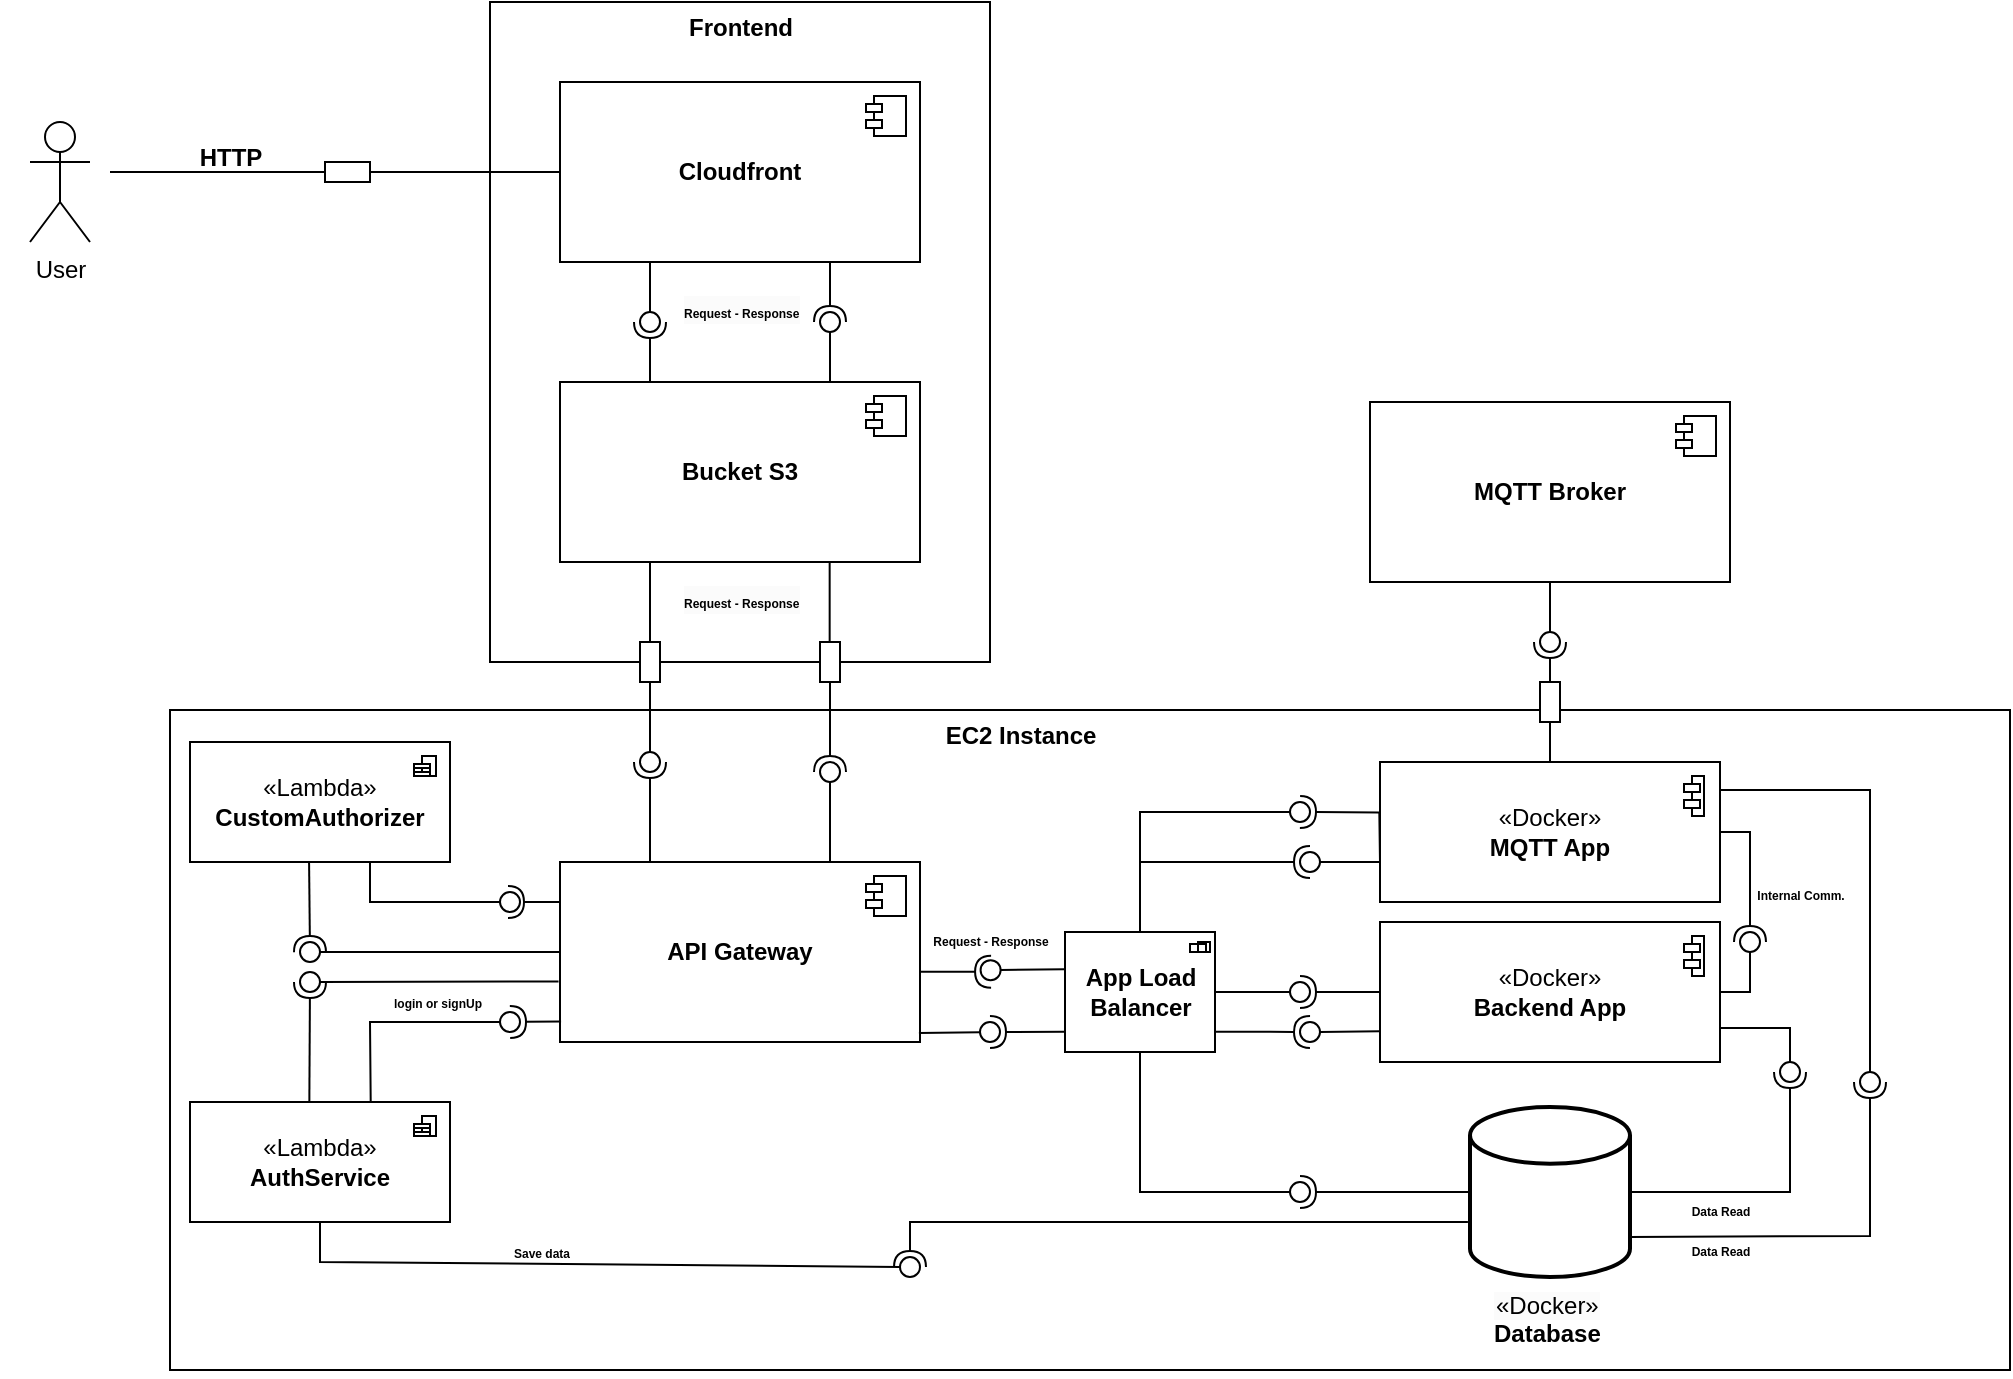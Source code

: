 <mxfile version="24.7.17">
  <diagram name="Página-1" id="o5d4DbVt-xcLEBsC3OUb">
    <mxGraphModel dx="625" dy="324" grid="1" gridSize="10" guides="1" tooltips="1" connect="1" arrows="1" fold="1" page="1" pageScale="1" pageWidth="1200" pageHeight="1920" math="0" shadow="0">
      <root>
        <mxCell id="0" />
        <mxCell id="1" parent="0" />
        <mxCell id="2eBFDwB-1l00EKEGbf3b-149" value="" style="rounded=0;whiteSpace=wrap;html=1;" vertex="1" parent="1">
          <mxGeometry x="300" y="220" width="250" height="330" as="geometry" />
        </mxCell>
        <mxCell id="2eBFDwB-1l00EKEGbf3b-25" value="Frontend" style="text;align=center;fontStyle=1;verticalAlign=middle;spacingLeft=3;spacingRight=3;strokeColor=none;rotatable=0;points=[[0,0.5],[1,0.5]];portConstraint=eastwest;html=1;" vertex="1" parent="1">
          <mxGeometry x="385" y="220" width="80" height="26" as="geometry" />
        </mxCell>
        <mxCell id="2eBFDwB-1l00EKEGbf3b-38" value="" style="ellipse;whiteSpace=wrap;html=1;align=center;aspect=fixed;fillColor=none;strokeColor=none;resizable=0;perimeter=centerPerimeter;rotatable=0;allowArrows=0;points=[];outlineConnect=1;" vertex="1" parent="1">
          <mxGeometry x="560" y="670" width="10" height="10" as="geometry" />
        </mxCell>
        <mxCell id="2eBFDwB-1l00EKEGbf3b-51" value="" style="ellipse;whiteSpace=wrap;html=1;align=center;aspect=fixed;fillColor=none;strokeColor=none;resizable=0;perimeter=centerPerimeter;rotatable=0;allowArrows=0;points=[];outlineConnect=1;" vertex="1" parent="1">
          <mxGeometry x="55" y="665" width="10" height="10" as="geometry" />
        </mxCell>
        <mxCell id="2eBFDwB-1l00EKEGbf3b-54" value="" style="endArrow=none;html=1;rounded=0;exitX=0.5;exitY=0;exitDx=0;exitDy=0;entryX=0.25;entryY=1;entryDx=0;entryDy=0;" edge="1" parent="1" source="2eBFDwB-1l00EKEGbf3b-57" target="2eBFDwB-1l00EKEGbf3b-33">
          <mxGeometry width="50" height="50" relative="1" as="geometry">
            <mxPoint x="400" y="550" as="sourcePoint" />
            <mxPoint x="450" y="500" as="targetPoint" />
          </mxGeometry>
        </mxCell>
        <mxCell id="2eBFDwB-1l00EKEGbf3b-55" value="" style="rounded=0;orthogonalLoop=1;jettySize=auto;html=1;endArrow=oval;endFill=0;sketch=0;sourcePerimeterSpacing=0;targetPerimeterSpacing=0;endSize=10;exitX=0.25;exitY=1;exitDx=0;exitDy=0;" edge="1" parent="1" source="2eBFDwB-1l00EKEGbf3b-31">
          <mxGeometry relative="1" as="geometry">
            <mxPoint x="424.7" y="350" as="sourcePoint" />
            <mxPoint x="380" y="380" as="targetPoint" />
          </mxGeometry>
        </mxCell>
        <mxCell id="2eBFDwB-1l00EKEGbf3b-56" value="" style="rounded=0;orthogonalLoop=1;jettySize=auto;html=1;endArrow=halfCircle;endFill=0;endSize=6;strokeWidth=1;sketch=0;exitX=0.25;exitY=0;exitDx=0;exitDy=0;" edge="1" parent="1" source="2eBFDwB-1l00EKEGbf3b-33">
          <mxGeometry relative="1" as="geometry">
            <mxPoint x="424.7" y="450" as="sourcePoint" />
            <mxPoint x="380" y="380" as="targetPoint" />
          </mxGeometry>
        </mxCell>
        <mxCell id="2eBFDwB-1l00EKEGbf3b-57" value="" style="html=1;whiteSpace=wrap;" vertex="1" parent="1">
          <mxGeometry x="375" y="540" width="10" height="20" as="geometry" />
        </mxCell>
        <mxCell id="2eBFDwB-1l00EKEGbf3b-60" value="User" style="shape=umlActor;verticalLabelPosition=bottom;verticalAlign=top;html=1;" vertex="1" parent="1">
          <mxGeometry x="70" y="280" width="30" height="60" as="geometry" />
        </mxCell>
        <mxCell id="2eBFDwB-1l00EKEGbf3b-63" value="" style="html=1;whiteSpace=wrap;rotation=90;" vertex="1" parent="1">
          <mxGeometry x="223.75" y="293.75" width="10" height="22.5" as="geometry" />
        </mxCell>
        <mxCell id="2eBFDwB-1l00EKEGbf3b-64" value="" style="endArrow=none;html=1;rounded=0;exitX=0.5;exitY=0;exitDx=0;exitDy=0;entryX=0;entryY=0.5;entryDx=0;entryDy=0;" edge="1" parent="1" source="2eBFDwB-1l00EKEGbf3b-63" target="2eBFDwB-1l00EKEGbf3b-31">
          <mxGeometry width="50" height="50" relative="1" as="geometry">
            <mxPoint x="300" y="311.94" as="sourcePoint" />
            <mxPoint x="250" y="308.061" as="targetPoint" />
          </mxGeometry>
        </mxCell>
        <mxCell id="2eBFDwB-1l00EKEGbf3b-68" value="" style="endArrow=none;html=1;rounded=0;entryX=0.5;entryY=1;entryDx=0;entryDy=0;" edge="1" parent="1" target="2eBFDwB-1l00EKEGbf3b-63">
          <mxGeometry width="50" height="50" relative="1" as="geometry">
            <mxPoint x="110" y="305" as="sourcePoint" />
            <mxPoint x="110" y="285" as="targetPoint" />
          </mxGeometry>
        </mxCell>
        <mxCell id="2eBFDwB-1l00EKEGbf3b-70" value="" style="html=1;whiteSpace=wrap;" vertex="1" parent="1">
          <mxGeometry x="140" y="574" width="920" height="330" as="geometry" />
        </mxCell>
        <mxCell id="2eBFDwB-1l00EKEGbf3b-71" value="EC2 Instance" style="text;align=center;fontStyle=1;verticalAlign=middle;spacingLeft=3;spacingRight=3;strokeColor=none;rotatable=0;points=[[0,0.5],[1,0.5]];portConstraint=eastwest;html=1;" vertex="1" parent="1">
          <mxGeometry x="525" y="574" width="80" height="26" as="geometry" />
        </mxCell>
        <mxCell id="2eBFDwB-1l00EKEGbf3b-72" value="&lt;div&gt;«Docker»&lt;br&gt;&lt;/div&gt;&lt;b&gt;MQTT App&lt;/b&gt;" style="html=1;dropTarget=0;whiteSpace=wrap;" vertex="1" parent="1">
          <mxGeometry x="745" y="600" width="170" height="70" as="geometry" />
        </mxCell>
        <mxCell id="2eBFDwB-1l00EKEGbf3b-73" value="" style="shape=module;jettyWidth=8;jettyHeight=4;" vertex="1" parent="2eBFDwB-1l00EKEGbf3b-72">
          <mxGeometry x="1" width="10" height="20" relative="1" as="geometry">
            <mxPoint x="-18" y="7" as="offset" />
          </mxGeometry>
        </mxCell>
        <mxCell id="2eBFDwB-1l00EKEGbf3b-74" value="&lt;div&gt;«Docker»&lt;b&gt;&lt;br&gt;&lt;/b&gt;&lt;/div&gt;&lt;b&gt;Backend App&lt;/b&gt;" style="html=1;dropTarget=0;whiteSpace=wrap;" vertex="1" parent="1">
          <mxGeometry x="745" y="680" width="170" height="70" as="geometry" />
        </mxCell>
        <mxCell id="2eBFDwB-1l00EKEGbf3b-75" value="" style="shape=module;jettyWidth=8;jettyHeight=4;" vertex="1" parent="2eBFDwB-1l00EKEGbf3b-74">
          <mxGeometry x="1" width="10" height="20" relative="1" as="geometry">
            <mxPoint x="-18" y="7" as="offset" />
          </mxGeometry>
        </mxCell>
        <mxCell id="2eBFDwB-1l00EKEGbf3b-92" value="" style="ellipse;whiteSpace=wrap;html=1;align=center;aspect=fixed;fillColor=none;strokeColor=none;resizable=0;perimeter=centerPerimeter;rotatable=0;allowArrows=0;points=[];outlineConnect=1;" vertex="1" parent="1">
          <mxGeometry x="775.51" y="545" width="10" height="10" as="geometry" />
        </mxCell>
        <mxCell id="2eBFDwB-1l00EKEGbf3b-101" value="" style="ellipse;whiteSpace=wrap;html=1;align=center;aspect=fixed;fillColor=none;strokeColor=none;resizable=0;perimeter=centerPerimeter;rotatable=0;allowArrows=0;points=[];outlineConnect=1;" vertex="1" parent="1">
          <mxGeometry x="855.51" y="535" width="10" height="10" as="geometry" />
        </mxCell>
        <mxCell id="2eBFDwB-1l00EKEGbf3b-103" value="&lt;b&gt;MQTT Broker&lt;/b&gt;" style="html=1;dropTarget=0;whiteSpace=wrap;" vertex="1" parent="1">
          <mxGeometry x="740" y="420" width="180" height="90" as="geometry" />
        </mxCell>
        <mxCell id="2eBFDwB-1l00EKEGbf3b-104" value="" style="shape=module;jettyWidth=8;jettyHeight=4;" vertex="1" parent="2eBFDwB-1l00EKEGbf3b-103">
          <mxGeometry x="1" width="20" height="20" relative="1" as="geometry">
            <mxPoint x="-27" y="7" as="offset" />
          </mxGeometry>
        </mxCell>
        <mxCell id="2eBFDwB-1l00EKEGbf3b-35" value="&lt;b&gt;API Gateway&lt;/b&gt;" style="html=1;dropTarget=0;whiteSpace=wrap;" vertex="1" parent="1">
          <mxGeometry x="335" y="650" width="180" height="90" as="geometry" />
        </mxCell>
        <mxCell id="2eBFDwB-1l00EKEGbf3b-36" value="" style="shape=module;jettyWidth=8;jettyHeight=4;" vertex="1" parent="2eBFDwB-1l00EKEGbf3b-35">
          <mxGeometry x="1" width="20" height="20" relative="1" as="geometry">
            <mxPoint x="-27" y="7" as="offset" />
          </mxGeometry>
        </mxCell>
        <mxCell id="2eBFDwB-1l00EKEGbf3b-40" value="" style="ellipse;whiteSpace=wrap;html=1;align=center;aspect=fixed;fillColor=none;strokeColor=none;resizable=0;perimeter=centerPerimeter;rotatable=0;allowArrows=0;points=[];outlineConnect=1;" vertex="1" parent="1">
          <mxGeometry x="480" y="660" width="10" height="10" as="geometry" />
        </mxCell>
        <mxCell id="2eBFDwB-1l00EKEGbf3b-41" value="" style="rounded=0;orthogonalLoop=1;jettySize=auto;html=1;endArrow=halfCircle;endFill=0;endSize=6;strokeWidth=1;sketch=0;exitX=0.25;exitY=0;exitDx=0;exitDy=0;" edge="1" parent="1" source="2eBFDwB-1l00EKEGbf3b-35">
          <mxGeometry relative="1" as="geometry">
            <mxPoint x="510" y="635" as="sourcePoint" />
            <mxPoint x="380" y="600" as="targetPoint" />
          </mxGeometry>
        </mxCell>
        <mxCell id="2eBFDwB-1l00EKEGbf3b-43" value="" style="ellipse;whiteSpace=wrap;html=1;align=center;aspect=fixed;fillColor=none;strokeColor=none;resizable=0;perimeter=centerPerimeter;rotatable=0;allowArrows=0;points=[];outlineConnect=1;" vertex="1" parent="1">
          <mxGeometry x="485" y="630" width="10" height="10" as="geometry" />
        </mxCell>
        <mxCell id="2eBFDwB-1l00EKEGbf3b-44" value="&lt;div&gt;«Lambda»&lt;br&gt;&lt;/div&gt;&lt;b&gt;CustomAuthorizer&lt;/b&gt;" style="html=1;dropTarget=0;whiteSpace=wrap;" vertex="1" parent="1">
          <mxGeometry x="150" y="590" width="130" height="60" as="geometry" />
        </mxCell>
        <mxCell id="2eBFDwB-1l00EKEGbf3b-45" value="" style="shape=module;jettyWidth=8;jettyHeight=4;" vertex="1" parent="2eBFDwB-1l00EKEGbf3b-44">
          <mxGeometry x="1" width="11" height="10" relative="1" as="geometry">
            <mxPoint x="-18" y="7" as="offset" />
          </mxGeometry>
        </mxCell>
        <mxCell id="2eBFDwB-1l00EKEGbf3b-46" value="&lt;div&gt;«Lambda»&lt;br&gt;&lt;/div&gt;&lt;b&gt;AuthService&lt;/b&gt;" style="html=1;dropTarget=0;whiteSpace=wrap;" vertex="1" parent="1">
          <mxGeometry x="150" y="770" width="130" height="60" as="geometry" />
        </mxCell>
        <mxCell id="2eBFDwB-1l00EKEGbf3b-47" value="" style="shape=module;jettyWidth=8;jettyHeight=4;" vertex="1" parent="2eBFDwB-1l00EKEGbf3b-46">
          <mxGeometry x="1" width="11" height="10" relative="1" as="geometry">
            <mxPoint x="-18" y="7" as="offset" />
          </mxGeometry>
        </mxCell>
        <mxCell id="2eBFDwB-1l00EKEGbf3b-52" value="" style="rounded=0;orthogonalLoop=1;jettySize=auto;html=1;endArrow=oval;endFill=0;sketch=0;sourcePerimeterSpacing=0;targetPerimeterSpacing=0;endSize=10;exitX=-0.004;exitY=0.664;exitDx=0;exitDy=0;exitPerimeter=0;" edge="1" parent="1" source="2eBFDwB-1l00EKEGbf3b-35">
          <mxGeometry relative="1" as="geometry">
            <mxPoint x="145.0" y="615" as="sourcePoint" />
            <mxPoint x="210" y="710" as="targetPoint" />
            <Array as="points">
              <mxPoint x="210" y="710" />
            </Array>
          </mxGeometry>
        </mxCell>
        <mxCell id="2eBFDwB-1l00EKEGbf3b-53" value="" style="rounded=0;orthogonalLoop=1;jettySize=auto;html=1;endArrow=halfCircle;endFill=0;endSize=6;strokeWidth=1;sketch=0;exitX=0.459;exitY=-0.006;exitDx=0;exitDy=0;exitPerimeter=0;" edge="1" parent="1" source="2eBFDwB-1l00EKEGbf3b-46">
          <mxGeometry relative="1" as="geometry">
            <mxPoint x="255" y="845" as="sourcePoint" />
            <mxPoint x="210" y="710" as="targetPoint" />
            <Array as="points" />
          </mxGeometry>
        </mxCell>
        <mxCell id="2eBFDwB-1l00EKEGbf3b-106" value="" style="rounded=0;orthogonalLoop=1;jettySize=auto;html=1;endArrow=halfCircle;endFill=0;endSize=6;strokeWidth=1;sketch=0;exitX=0.458;exitY=1.006;exitDx=0;exitDy=0;exitPerimeter=0;" edge="1" target="2eBFDwB-1l00EKEGbf3b-108" parent="1" source="2eBFDwB-1l00EKEGbf3b-44">
          <mxGeometry relative="1" as="geometry">
            <mxPoint x="230" y="675" as="sourcePoint" />
          </mxGeometry>
        </mxCell>
        <mxCell id="2eBFDwB-1l00EKEGbf3b-107" value="" style="rounded=0;orthogonalLoop=1;jettySize=auto;html=1;endArrow=oval;endFill=0;sketch=0;sourcePerimeterSpacing=0;targetPerimeterSpacing=0;endSize=10;exitX=0;exitY=0.5;exitDx=0;exitDy=0;entryX=0.706;entryY=1.254;entryDx=0;entryDy=0;entryPerimeter=0;" edge="1" target="2eBFDwB-1l00EKEGbf3b-108" parent="1" source="2eBFDwB-1l00EKEGbf3b-35">
          <mxGeometry relative="1" as="geometry">
            <mxPoint x="190" y="675" as="sourcePoint" />
          </mxGeometry>
        </mxCell>
        <mxCell id="2eBFDwB-1l00EKEGbf3b-108" value="" style="ellipse;whiteSpace=wrap;html=1;align=center;aspect=fixed;fillColor=none;strokeColor=none;resizable=0;perimeter=centerPerimeter;rotatable=0;allowArrows=0;points=[];outlineConnect=1;" vertex="1" parent="1">
          <mxGeometry x="205" y="690" width="10" height="10" as="geometry" />
        </mxCell>
        <mxCell id="2eBFDwB-1l00EKEGbf3b-33" value="&lt;b&gt;Bucket S3&lt;/b&gt;" style="html=1;dropTarget=0;whiteSpace=wrap;" vertex="1" parent="1">
          <mxGeometry x="335" y="410" width="180" height="90" as="geometry" />
        </mxCell>
        <mxCell id="2eBFDwB-1l00EKEGbf3b-34" value="" style="shape=module;jettyWidth=8;jettyHeight=4;" vertex="1" parent="2eBFDwB-1l00EKEGbf3b-33">
          <mxGeometry x="1" width="20" height="20" relative="1" as="geometry">
            <mxPoint x="-27" y="7" as="offset" />
          </mxGeometry>
        </mxCell>
        <mxCell id="2eBFDwB-1l00EKEGbf3b-31" value="&lt;b&gt;Cloudfront&lt;/b&gt;" style="html=1;dropTarget=0;whiteSpace=wrap;" vertex="1" parent="1">
          <mxGeometry x="335" y="260" width="180" height="90" as="geometry" />
        </mxCell>
        <mxCell id="2eBFDwB-1l00EKEGbf3b-32" value="" style="shape=module;jettyWidth=8;jettyHeight=4;" vertex="1" parent="2eBFDwB-1l00EKEGbf3b-31">
          <mxGeometry x="1" width="20" height="20" relative="1" as="geometry">
            <mxPoint x="-27" y="7" as="offset" />
          </mxGeometry>
        </mxCell>
        <mxCell id="2eBFDwB-1l00EKEGbf3b-42" value="" style="rounded=0;orthogonalLoop=1;jettySize=auto;html=1;endArrow=oval;endFill=0;sketch=0;sourcePerimeterSpacing=0;targetPerimeterSpacing=0;endSize=10;" edge="1" parent="1">
          <mxGeometry relative="1" as="geometry">
            <mxPoint x="380" y="560" as="sourcePoint" />
            <mxPoint x="380" y="600" as="targetPoint" />
          </mxGeometry>
        </mxCell>
        <mxCell id="2eBFDwB-1l00EKEGbf3b-115" value="" style="rounded=0;orthogonalLoop=1;jettySize=auto;html=1;endArrow=halfCircle;endFill=0;endSize=6;strokeWidth=1;sketch=0;exitX=0;exitY=0.5;exitDx=0;exitDy=0;entryX=1.319;entryY=0.604;entryDx=0;entryDy=0;entryPerimeter=0;" edge="1" target="2eBFDwB-1l00EKEGbf3b-117" parent="1" source="2eBFDwB-1l00EKEGbf3b-74">
          <mxGeometry relative="1" as="geometry">
            <mxPoint x="650" y="715" as="sourcePoint" />
            <mxPoint x="700" y="715" as="targetPoint" />
          </mxGeometry>
        </mxCell>
        <mxCell id="2eBFDwB-1l00EKEGbf3b-116" value="" style="rounded=0;orthogonalLoop=1;jettySize=auto;html=1;endArrow=oval;endFill=0;sketch=0;sourcePerimeterSpacing=0;targetPerimeterSpacing=0;endSize=10;" edge="1" target="2eBFDwB-1l00EKEGbf3b-117" parent="1">
          <mxGeometry relative="1" as="geometry">
            <mxPoint x="610" y="715" as="sourcePoint" />
          </mxGeometry>
        </mxCell>
        <mxCell id="2eBFDwB-1l00EKEGbf3b-117" value="" style="ellipse;whiteSpace=wrap;html=1;align=center;aspect=fixed;fillColor=none;strokeColor=none;resizable=0;perimeter=centerPerimeter;rotatable=0;allowArrows=0;points=[];outlineConnect=1;" vertex="1" parent="1">
          <mxGeometry x="700" y="710" width="10" height="10" as="geometry" />
        </mxCell>
        <mxCell id="2eBFDwB-1l00EKEGbf3b-118" value="" style="rounded=0;orthogonalLoop=1;jettySize=auto;html=1;endArrow=halfCircle;endFill=0;endSize=6;strokeWidth=1;sketch=0;exitX=0.5;exitY=0;exitDx=0;exitDy=0;entryX=0.524;entryY=0.771;entryDx=0;entryDy=0;entryPerimeter=0;" edge="1" target="2eBFDwB-1l00EKEGbf3b-120" parent="1" source="2eBFDwB-1l00EKEGbf3b-206">
          <mxGeometry relative="1" as="geometry">
            <mxPoint x="760" y="534.27" as="sourcePoint" />
            <mxPoint x="830" y="550" as="targetPoint" />
          </mxGeometry>
        </mxCell>
        <mxCell id="2eBFDwB-1l00EKEGbf3b-119" value="" style="rounded=0;orthogonalLoop=1;jettySize=auto;html=1;endArrow=oval;endFill=0;sketch=0;sourcePerimeterSpacing=0;targetPerimeterSpacing=0;endSize=10;exitX=0.5;exitY=1;exitDx=0;exitDy=0;" edge="1" target="2eBFDwB-1l00EKEGbf3b-120" parent="1" source="2eBFDwB-1l00EKEGbf3b-103">
          <mxGeometry relative="1" as="geometry">
            <mxPoint x="875.51" y="595" as="sourcePoint" />
          </mxGeometry>
        </mxCell>
        <mxCell id="2eBFDwB-1l00EKEGbf3b-120" value="" style="ellipse;whiteSpace=wrap;html=1;align=center;aspect=fixed;fillColor=none;strokeColor=none;resizable=0;perimeter=centerPerimeter;rotatable=0;allowArrows=0;points=[];outlineConnect=1;" vertex="1" parent="1">
          <mxGeometry x="825" y="535" width="10" height="10" as="geometry" />
        </mxCell>
        <mxCell id="2eBFDwB-1l00EKEGbf3b-123" value="&lt;b&gt;App Load Balancer&lt;/b&gt;" style="html=1;dropTarget=0;whiteSpace=wrap;" vertex="1" parent="1">
          <mxGeometry x="587.5" y="685" width="75" height="60" as="geometry" />
        </mxCell>
        <mxCell id="2eBFDwB-1l00EKEGbf3b-127" value="" style="shape=module;jettyWidth=8;jettyHeight=4;" vertex="1" parent="1">
          <mxGeometry x="650" y="690" width="10" height="5" as="geometry" />
        </mxCell>
        <mxCell id="2eBFDwB-1l00EKEGbf3b-128" value="" style="rounded=0;orthogonalLoop=1;jettySize=auto;html=1;endArrow=halfCircle;endFill=0;endSize=6;strokeWidth=1;sketch=0;exitX=0;exitY=0.5;exitDx=0;exitDy=0;exitPerimeter=0;" edge="1" target="2eBFDwB-1l00EKEGbf3b-130" parent="1" source="2eBFDwB-1l00EKEGbf3b-153">
          <mxGeometry relative="1" as="geometry">
            <mxPoint x="745.0" y="814.88" as="sourcePoint" />
          </mxGeometry>
        </mxCell>
        <mxCell id="2eBFDwB-1l00EKEGbf3b-129" value="" style="rounded=0;orthogonalLoop=1;jettySize=auto;html=1;endArrow=oval;endFill=0;sketch=0;sourcePerimeterSpacing=0;targetPerimeterSpacing=0;endSize=10;exitX=0.5;exitY=1;exitDx=0;exitDy=0;" edge="1" target="2eBFDwB-1l00EKEGbf3b-130" parent="1" source="2eBFDwB-1l00EKEGbf3b-123">
          <mxGeometry relative="1" as="geometry">
            <mxPoint x="685" y="815" as="sourcePoint" />
            <Array as="points">
              <mxPoint x="625" y="815" />
            </Array>
          </mxGeometry>
        </mxCell>
        <mxCell id="2eBFDwB-1l00EKEGbf3b-130" value="" style="ellipse;whiteSpace=wrap;html=1;align=center;aspect=fixed;fillColor=none;strokeColor=none;resizable=0;perimeter=centerPerimeter;rotatable=0;allowArrows=0;points=[];outlineConnect=1;" vertex="1" parent="1">
          <mxGeometry x="700" y="810" width="10" height="10" as="geometry" />
        </mxCell>
        <mxCell id="2eBFDwB-1l00EKEGbf3b-131" value="" style="rounded=0;orthogonalLoop=1;jettySize=auto;html=1;endArrow=halfCircle;endFill=0;endSize=6;strokeWidth=1;sketch=0;exitX=-0.002;exitY=0.361;exitDx=0;exitDy=0;exitPerimeter=0;" edge="1" target="2eBFDwB-1l00EKEGbf3b-133" parent="1" source="2eBFDwB-1l00EKEGbf3b-72">
          <mxGeometry relative="1" as="geometry">
            <mxPoint x="725" y="625" as="sourcePoint" />
          </mxGeometry>
        </mxCell>
        <mxCell id="2eBFDwB-1l00EKEGbf3b-132" value="" style="rounded=0;orthogonalLoop=1;jettySize=auto;html=1;endArrow=oval;endFill=0;sketch=0;sourcePerimeterSpacing=0;targetPerimeterSpacing=0;endSize=10;exitX=0.5;exitY=0;exitDx=0;exitDy=0;" edge="1" target="2eBFDwB-1l00EKEGbf3b-133" parent="1" source="2eBFDwB-1l00EKEGbf3b-123">
          <mxGeometry relative="1" as="geometry">
            <mxPoint x="685" y="625" as="sourcePoint" />
            <Array as="points">
              <mxPoint x="625" y="625" />
            </Array>
          </mxGeometry>
        </mxCell>
        <mxCell id="2eBFDwB-1l00EKEGbf3b-133" value="" style="ellipse;whiteSpace=wrap;html=1;align=center;aspect=fixed;fillColor=none;strokeColor=none;resizable=0;perimeter=centerPerimeter;rotatable=0;allowArrows=0;points=[];outlineConnect=1;" vertex="1" parent="1">
          <mxGeometry x="700" y="620" width="10" height="10" as="geometry" />
        </mxCell>
        <mxCell id="2eBFDwB-1l00EKEGbf3b-134" value="" style="rounded=0;orthogonalLoop=1;jettySize=auto;html=1;endArrow=halfCircle;endFill=0;endSize=6;strokeWidth=1;sketch=0;exitX=0.003;exitY=0.832;exitDx=0;exitDy=0;exitPerimeter=0;" edge="1" target="2eBFDwB-1l00EKEGbf3b-136" parent="1" source="2eBFDwB-1l00EKEGbf3b-123">
          <mxGeometry relative="1" as="geometry">
            <mxPoint x="570" y="735" as="sourcePoint" />
          </mxGeometry>
        </mxCell>
        <mxCell id="2eBFDwB-1l00EKEGbf3b-135" value="" style="rounded=0;orthogonalLoop=1;jettySize=auto;html=1;endArrow=oval;endFill=0;sketch=0;sourcePerimeterSpacing=0;targetPerimeterSpacing=0;endSize=10;exitX=0.997;exitY=0.95;exitDx=0;exitDy=0;exitPerimeter=0;" edge="1" target="2eBFDwB-1l00EKEGbf3b-136" parent="1" source="2eBFDwB-1l00EKEGbf3b-35">
          <mxGeometry relative="1" as="geometry">
            <mxPoint x="530" y="735" as="sourcePoint" />
          </mxGeometry>
        </mxCell>
        <mxCell id="2eBFDwB-1l00EKEGbf3b-136" value="" style="ellipse;whiteSpace=wrap;html=1;align=center;aspect=fixed;fillColor=none;strokeColor=none;resizable=0;perimeter=centerPerimeter;rotatable=0;allowArrows=0;points=[];outlineConnect=1;" vertex="1" parent="1">
          <mxGeometry x="545" y="730" width="10" height="10" as="geometry" />
        </mxCell>
        <mxCell id="2eBFDwB-1l00EKEGbf3b-138" value="" style="rounded=0;orthogonalLoop=1;jettySize=auto;html=1;endArrow=halfCircle;endFill=0;endSize=6;strokeWidth=1;sketch=0;exitX=0.997;exitY=0.611;exitDx=0;exitDy=0;exitPerimeter=0;" edge="1" parent="1">
          <mxGeometry relative="1" as="geometry">
            <mxPoint x="515" y="704.86" as="sourcePoint" />
            <mxPoint x="550.54" y="704.87" as="targetPoint" />
          </mxGeometry>
        </mxCell>
        <mxCell id="2eBFDwB-1l00EKEGbf3b-139" value="" style="rounded=0;orthogonalLoop=1;jettySize=auto;html=1;endArrow=oval;endFill=0;sketch=0;sourcePerimeterSpacing=0;targetPerimeterSpacing=0;endSize=10;exitX=-0.004;exitY=0.311;exitDx=0;exitDy=0;exitPerimeter=0;" edge="1" parent="1" source="2eBFDwB-1l00EKEGbf3b-123">
          <mxGeometry relative="1" as="geometry">
            <mxPoint x="587.5" y="705.93" as="sourcePoint" />
            <mxPoint x="550.3" y="704.07" as="targetPoint" />
          </mxGeometry>
        </mxCell>
        <mxCell id="2eBFDwB-1l00EKEGbf3b-140" value="" style="ellipse;whiteSpace=wrap;html=1;align=center;aspect=fixed;fillColor=none;strokeColor=none;resizable=0;perimeter=centerPerimeter;rotatable=0;allowArrows=0;points=[];outlineConnect=1;" vertex="1" parent="1">
          <mxGeometry x="560" y="700" width="10" height="10" as="geometry" />
        </mxCell>
        <mxCell id="2eBFDwB-1l00EKEGbf3b-141" value="&lt;b&gt;&lt;span style=&quot;&quot;&gt;&lt;font style=&quot;font-size: 6px;&quot;&gt;Request -&amp;nbsp;&lt;/font&gt;&lt;/span&gt;&lt;span style=&quot;font-size: 6px; background-color: initial;&quot;&gt;Response&lt;/span&gt;&lt;/b&gt;" style="text;align=center;fontStyle=0;verticalAlign=middle;spacingLeft=3;spacingRight=3;strokeColor=none;rotatable=0;points=[[0,0.5],[1,0.5]];portConstraint=eastwest;html=1;" vertex="1" parent="1">
          <mxGeometry x="510" y="675" width="80" height="26" as="geometry" />
        </mxCell>
        <mxCell id="2eBFDwB-1l00EKEGbf3b-142" value="HTTP" style="text;align=center;fontStyle=1;verticalAlign=middle;spacingLeft=3;spacingRight=3;strokeColor=none;rotatable=0;points=[[0,0.5],[1,0.5]];portConstraint=eastwest;html=1;" vertex="1" parent="1">
          <mxGeometry x="140" y="290" width="60" height="16" as="geometry" />
        </mxCell>
        <mxCell id="2eBFDwB-1l00EKEGbf3b-144" value="" style="rounded=0;orthogonalLoop=1;jettySize=auto;html=1;endArrow=oval;endFill=0;sketch=0;sourcePerimeterSpacing=0;targetPerimeterSpacing=0;endSize=10;exitX=0.75;exitY=0;exitDx=0;exitDy=0;" edge="1" parent="1" source="2eBFDwB-1l00EKEGbf3b-33">
          <mxGeometry relative="1" as="geometry">
            <mxPoint x="465" y="350" as="sourcePoint" />
            <mxPoint x="470" y="380" as="targetPoint" />
          </mxGeometry>
        </mxCell>
        <mxCell id="2eBFDwB-1l00EKEGbf3b-145" value="" style="rounded=0;orthogonalLoop=1;jettySize=auto;html=1;endArrow=halfCircle;endFill=0;endSize=6;strokeWidth=1;sketch=0;exitX=0.75;exitY=1;exitDx=0;exitDy=0;" edge="1" parent="1" source="2eBFDwB-1l00EKEGbf3b-31">
          <mxGeometry relative="1" as="geometry">
            <mxPoint x="465" y="410" as="sourcePoint" />
            <mxPoint x="470" y="380" as="targetPoint" />
          </mxGeometry>
        </mxCell>
        <mxCell id="2eBFDwB-1l00EKEGbf3b-146" value="&lt;b style=&quot;forced-color-adjust: none; color: rgb(0, 0, 0); font-family: Helvetica; font-size: 12px; font-style: normal; font-variant-ligatures: normal; font-variant-caps: normal; letter-spacing: normal; orphans: 2; text-align: center; text-indent: 0px; text-transform: none; widows: 2; word-spacing: 0px; -webkit-text-stroke-width: 0px; white-space: nowrap; background-color: rgb(251, 251, 251); text-decoration-thickness: initial; text-decoration-style: initial; text-decoration-color: initial;&quot;&gt;&lt;span style=&quot;forced-color-adjust: none;&quot;&gt;&lt;font style=&quot;forced-color-adjust: none; font-size: 6px;&quot;&gt;Request -&amp;nbsp;&lt;/font&gt;&lt;/span&gt;&lt;span style=&quot;forced-color-adjust: none; font-size: 6px; background-color: initial;&quot;&gt;Response&lt;/span&gt;&lt;/b&gt;" style="text;whiteSpace=wrap;html=1;" vertex="1" parent="1">
          <mxGeometry x="395" y="360" width="60" height="30" as="geometry" />
        </mxCell>
        <mxCell id="2eBFDwB-1l00EKEGbf3b-153" value="" style="strokeWidth=2;html=1;shape=mxgraph.flowchart.database;whiteSpace=wrap;" vertex="1" parent="1">
          <mxGeometry x="790" y="772.5" width="80" height="85" as="geometry" />
        </mxCell>
        <mxCell id="2eBFDwB-1l00EKEGbf3b-154" value="&lt;div style=&quot;forced-color-adjust: none; color: rgb(0, 0, 0); font-family: Helvetica; font-size: 12px; font-style: normal; font-variant-ligatures: normal; font-variant-caps: normal; font-weight: 400; letter-spacing: normal; orphans: 2; text-align: center; text-indent: 0px; text-transform: none; widows: 2; word-spacing: 0px; -webkit-text-stroke-width: 0px; white-space: normal; background-color: rgb(251, 251, 251); text-decoration-thickness: initial; text-decoration-style: initial; text-decoration-color: initial;&quot;&gt;«Docker»&lt;br style=&quot;forced-color-adjust: none;&quot;&gt;&lt;/div&gt;&lt;div style=&quot;text-align: center;&quot;&gt;&lt;span style=&quot;background-color: initial;&quot;&gt;&lt;b&gt;Database&lt;/b&gt;&lt;/span&gt;&lt;/div&gt;" style="text;whiteSpace=wrap;html=1;" vertex="1" parent="1">
          <mxGeometry x="800" y="857.5" width="60" height="50" as="geometry" />
        </mxCell>
        <mxCell id="2eBFDwB-1l00EKEGbf3b-155" value="" style="rounded=0;orthogonalLoop=1;jettySize=auto;html=1;endArrow=halfCircle;endFill=0;endSize=6;strokeWidth=1;sketch=0;exitX=-0.013;exitY=0.676;exitDx=0;exitDy=0;exitPerimeter=0;" edge="1" target="2eBFDwB-1l00EKEGbf3b-157" parent="1" source="2eBFDwB-1l00EKEGbf3b-153">
          <mxGeometry relative="1" as="geometry">
            <mxPoint x="725" y="852.5" as="sourcePoint" />
            <Array as="points">
              <mxPoint x="510" y="830" />
            </Array>
          </mxGeometry>
        </mxCell>
        <mxCell id="2eBFDwB-1l00EKEGbf3b-156" value="" style="rounded=0;orthogonalLoop=1;jettySize=auto;html=1;endArrow=oval;endFill=0;sketch=0;sourcePerimeterSpacing=0;targetPerimeterSpacing=0;endSize=10;exitX=0.5;exitY=1;exitDx=0;exitDy=0;" edge="1" target="2eBFDwB-1l00EKEGbf3b-157" parent="1" source="2eBFDwB-1l00EKEGbf3b-46">
          <mxGeometry relative="1" as="geometry">
            <mxPoint x="685" y="852.5" as="sourcePoint" />
            <Array as="points">
              <mxPoint x="215" y="850" />
            </Array>
          </mxGeometry>
        </mxCell>
        <mxCell id="2eBFDwB-1l00EKEGbf3b-157" value="" style="ellipse;whiteSpace=wrap;html=1;align=center;aspect=fixed;fillColor=none;strokeColor=none;resizable=0;perimeter=centerPerimeter;rotatable=0;allowArrows=0;points=[];outlineConnect=1;" vertex="1" parent="1">
          <mxGeometry x="505" y="847.5" width="10" height="10" as="geometry" />
        </mxCell>
        <mxCell id="2eBFDwB-1l00EKEGbf3b-158" value="&lt;div style=&quot;text-align: center;&quot;&gt;&lt;span style=&quot;font-size: 6px; text-wrap: nowrap;&quot;&gt;&lt;b&gt;login or signUp&lt;/b&gt;&lt;/span&gt;&lt;/div&gt;" style="text;whiteSpace=wrap;html=1;" vertex="1" parent="1">
          <mxGeometry x="250" y="705" width="50" height="40" as="geometry" />
        </mxCell>
        <mxCell id="2eBFDwB-1l00EKEGbf3b-159" value="" style="rounded=0;orthogonalLoop=1;jettySize=auto;html=1;endArrow=halfCircle;endFill=0;endSize=6;strokeWidth=1;sketch=0;exitX=0.5;exitY=0;exitDx=0;exitDy=0;" edge="1" parent="1" source="2eBFDwB-1l00EKEGbf3b-123">
          <mxGeometry relative="1" as="geometry">
            <mxPoint x="725" y="655" as="sourcePoint" />
            <mxPoint x="710" y="650" as="targetPoint" />
            <Array as="points">
              <mxPoint x="625" y="650" />
            </Array>
          </mxGeometry>
        </mxCell>
        <mxCell id="2eBFDwB-1l00EKEGbf3b-160" value="" style="rounded=0;orthogonalLoop=1;jettySize=auto;html=1;endArrow=oval;endFill=0;sketch=0;sourcePerimeterSpacing=0;targetPerimeterSpacing=0;endSize=10;exitX=-0.002;exitY=0.357;exitDx=0;exitDy=0;exitPerimeter=0;" edge="1" parent="1" source="2eBFDwB-1l00EKEGbf3b-72">
          <mxGeometry relative="1" as="geometry">
            <mxPoint x="685" y="655" as="sourcePoint" />
            <mxPoint x="710" y="650" as="targetPoint" />
            <Array as="points">
              <mxPoint x="745" y="650" />
            </Array>
          </mxGeometry>
        </mxCell>
        <mxCell id="2eBFDwB-1l00EKEGbf3b-161" value="" style="ellipse;whiteSpace=wrap;html=1;align=center;aspect=fixed;fillColor=none;strokeColor=none;resizable=0;perimeter=centerPerimeter;rotatable=0;allowArrows=0;points=[];outlineConnect=1;" vertex="1" parent="1">
          <mxGeometry x="700" y="650" width="10" height="10" as="geometry" />
        </mxCell>
        <mxCell id="2eBFDwB-1l00EKEGbf3b-163" value="" style="rounded=0;orthogonalLoop=1;jettySize=auto;html=1;endArrow=halfCircle;endFill=0;endSize=6;strokeWidth=1;sketch=0;exitX=0.99;exitY=0.664;exitDx=0;exitDy=0;exitPerimeter=0;" edge="1" parent="1">
          <mxGeometry relative="1" as="geometry">
            <mxPoint x="662.5" y="734.84" as="sourcePoint" />
            <mxPoint x="710" y="735" as="targetPoint" />
          </mxGeometry>
        </mxCell>
        <mxCell id="2eBFDwB-1l00EKEGbf3b-164" value="" style="ellipse;whiteSpace=wrap;html=1;align=center;aspect=fixed;fillColor=none;strokeColor=none;resizable=0;perimeter=centerPerimeter;rotatable=0;allowArrows=0;points=[];outlineConnect=1;" vertex="1" parent="1">
          <mxGeometry x="710.75" y="730" width="10" height="10" as="geometry" />
        </mxCell>
        <mxCell id="2eBFDwB-1l00EKEGbf3b-165" value="" style="ellipse;whiteSpace=wrap;html=1;align=center;aspect=fixed;fillColor=none;strokeColor=none;resizable=0;perimeter=centerPerimeter;rotatable=0;allowArrows=0;points=[];outlineConnect=1;" vertex="1" parent="1">
          <mxGeometry x="710" y="720" width="10" height="10" as="geometry" />
        </mxCell>
        <mxCell id="2eBFDwB-1l00EKEGbf3b-167" value="" style="rounded=0;orthogonalLoop=1;jettySize=auto;html=1;endArrow=oval;endFill=0;sketch=0;sourcePerimeterSpacing=0;targetPerimeterSpacing=0;endSize=10;exitX=0;exitY=0.781;exitDx=0;exitDy=0;exitPerimeter=0;" edge="1" parent="1" source="2eBFDwB-1l00EKEGbf3b-74">
          <mxGeometry relative="1" as="geometry">
            <mxPoint x="620" y="725" as="sourcePoint" />
            <mxPoint x="710" y="735" as="targetPoint" />
          </mxGeometry>
        </mxCell>
        <mxCell id="2eBFDwB-1l00EKEGbf3b-177" value="" style="rounded=0;orthogonalLoop=1;jettySize=auto;html=1;endArrow=halfCircle;endFill=0;endSize=6;strokeWidth=1;sketch=0;exitX=1;exitY=0.5;exitDx=0;exitDy=0;" edge="1" parent="1" source="2eBFDwB-1l00EKEGbf3b-72">
          <mxGeometry relative="1" as="geometry">
            <mxPoint x="970" y="715" as="sourcePoint" />
            <mxPoint x="930" y="690" as="targetPoint" />
            <Array as="points">
              <mxPoint x="930" y="635" />
            </Array>
          </mxGeometry>
        </mxCell>
        <mxCell id="2eBFDwB-1l00EKEGbf3b-178" value="" style="rounded=0;orthogonalLoop=1;jettySize=auto;html=1;endArrow=oval;endFill=0;sketch=0;sourcePerimeterSpacing=0;targetPerimeterSpacing=0;endSize=10;exitX=1;exitY=0.5;exitDx=0;exitDy=0;" edge="1" parent="1" source="2eBFDwB-1l00EKEGbf3b-74">
          <mxGeometry relative="1" as="geometry">
            <mxPoint x="930" y="715" as="sourcePoint" />
            <mxPoint x="930" y="690" as="targetPoint" />
            <Array as="points">
              <mxPoint x="930" y="715" />
            </Array>
          </mxGeometry>
        </mxCell>
        <mxCell id="2eBFDwB-1l00EKEGbf3b-179" value="" style="ellipse;whiteSpace=wrap;html=1;align=center;aspect=fixed;fillColor=none;strokeColor=none;resizable=0;perimeter=centerPerimeter;rotatable=0;allowArrows=0;points=[];outlineConnect=1;" vertex="1" parent="1">
          <mxGeometry x="945" y="710" width="10" height="10" as="geometry" />
        </mxCell>
        <mxCell id="2eBFDwB-1l00EKEGbf3b-180" value="" style="rounded=0;orthogonalLoop=1;jettySize=auto;html=1;endArrow=halfCircle;endFill=0;endSize=6;strokeWidth=1;sketch=0;exitX=1;exitY=0.5;exitDx=0;exitDy=0;exitPerimeter=0;" edge="1" target="2eBFDwB-1l00EKEGbf3b-182" parent="1" source="2eBFDwB-1l00EKEGbf3b-153">
          <mxGeometry relative="1" as="geometry">
            <mxPoint x="970" y="755" as="sourcePoint" />
            <Array as="points">
              <mxPoint x="950" y="815" />
            </Array>
          </mxGeometry>
        </mxCell>
        <mxCell id="2eBFDwB-1l00EKEGbf3b-181" value="" style="rounded=0;orthogonalLoop=1;jettySize=auto;html=1;endArrow=oval;endFill=0;sketch=0;sourcePerimeterSpacing=0;targetPerimeterSpacing=0;endSize=10;exitX=0.998;exitY=0.757;exitDx=0;exitDy=0;exitPerimeter=0;" edge="1" target="2eBFDwB-1l00EKEGbf3b-182" parent="1" source="2eBFDwB-1l00EKEGbf3b-74">
          <mxGeometry relative="1" as="geometry">
            <mxPoint x="920" y="733" as="sourcePoint" />
            <Array as="points">
              <mxPoint x="950" y="733" />
            </Array>
          </mxGeometry>
        </mxCell>
        <mxCell id="2eBFDwB-1l00EKEGbf3b-182" value="" style="ellipse;whiteSpace=wrap;html=1;align=center;aspect=fixed;fillColor=none;strokeColor=none;resizable=0;perimeter=centerPerimeter;rotatable=0;allowArrows=0;points=[];outlineConnect=1;" vertex="1" parent="1">
          <mxGeometry x="945" y="750" width="10" height="10" as="geometry" />
        </mxCell>
        <mxCell id="2eBFDwB-1l00EKEGbf3b-183" value="" style="html=1;whiteSpace=wrap;" vertex="1" parent="1">
          <mxGeometry x="465" y="540" width="10" height="20" as="geometry" />
        </mxCell>
        <mxCell id="2eBFDwB-1l00EKEGbf3b-184" value="" style="rounded=0;orthogonalLoop=1;jettySize=auto;html=1;endArrow=halfCircle;endFill=0;endSize=6;strokeWidth=1;sketch=0;exitX=0.5;exitY=1;exitDx=0;exitDy=0;" edge="1" target="2eBFDwB-1l00EKEGbf3b-186" parent="1" source="2eBFDwB-1l00EKEGbf3b-183">
          <mxGeometry relative="1" as="geometry">
            <mxPoint x="450" y="575" as="sourcePoint" />
            <mxPoint x="470" y="590" as="targetPoint" />
          </mxGeometry>
        </mxCell>
        <mxCell id="2eBFDwB-1l00EKEGbf3b-185" value="" style="rounded=0;orthogonalLoop=1;jettySize=auto;html=1;endArrow=oval;endFill=0;sketch=0;sourcePerimeterSpacing=0;targetPerimeterSpacing=0;endSize=10;exitX=0.75;exitY=0;exitDx=0;exitDy=0;" edge="1" target="2eBFDwB-1l00EKEGbf3b-186" parent="1" source="2eBFDwB-1l00EKEGbf3b-35">
          <mxGeometry relative="1" as="geometry">
            <mxPoint x="410" y="575" as="sourcePoint" />
          </mxGeometry>
        </mxCell>
        <mxCell id="2eBFDwB-1l00EKEGbf3b-186" value="" style="ellipse;whiteSpace=wrap;html=1;align=center;aspect=fixed;fillColor=none;strokeColor=none;resizable=0;perimeter=centerPerimeter;rotatable=0;allowArrows=0;points=[];outlineConnect=1;" vertex="1" parent="1">
          <mxGeometry x="465" y="600" width="10" height="10" as="geometry" />
        </mxCell>
        <mxCell id="2eBFDwB-1l00EKEGbf3b-187" value="" style="endArrow=none;html=1;rounded=0;exitX=0.5;exitY=0;exitDx=0;exitDy=0;entryX=0.25;entryY=1;entryDx=0;entryDy=0;" edge="1" parent="1">
          <mxGeometry width="50" height="50" relative="1" as="geometry">
            <mxPoint x="469.83" y="540" as="sourcePoint" />
            <mxPoint x="469.83" y="500" as="targetPoint" />
          </mxGeometry>
        </mxCell>
        <mxCell id="2eBFDwB-1l00EKEGbf3b-188" value="&lt;b style=&quot;forced-color-adjust: none; color: rgb(0, 0, 0); font-family: Helvetica; font-size: 12px; font-style: normal; font-variant-ligatures: normal; font-variant-caps: normal; letter-spacing: normal; orphans: 2; text-align: center; text-indent: 0px; text-transform: none; widows: 2; word-spacing: 0px; -webkit-text-stroke-width: 0px; white-space: nowrap; background-color: rgb(251, 251, 251); text-decoration-thickness: initial; text-decoration-style: initial; text-decoration-color: initial;&quot;&gt;&lt;span style=&quot;forced-color-adjust: none;&quot;&gt;&lt;font style=&quot;forced-color-adjust: none; font-size: 6px;&quot;&gt;Request -&amp;nbsp;&lt;/font&gt;&lt;/span&gt;&lt;span style=&quot;forced-color-adjust: none; font-size: 6px; background-color: initial;&quot;&gt;Response&lt;/span&gt;&lt;/b&gt;" style="text;whiteSpace=wrap;html=1;" vertex="1" parent="1">
          <mxGeometry x="395" y="505" width="60" height="30" as="geometry" />
        </mxCell>
        <mxCell id="2eBFDwB-1l00EKEGbf3b-189" value="" style="rounded=0;orthogonalLoop=1;jettySize=auto;html=1;endArrow=halfCircle;endFill=0;endSize=6;strokeWidth=1;sketch=0;exitX=0.003;exitY=0.886;exitDx=0;exitDy=0;exitPerimeter=0;" edge="1" parent="1" source="2eBFDwB-1l00EKEGbf3b-35">
          <mxGeometry relative="1" as="geometry">
            <mxPoint x="335" y="727.5" as="sourcePoint" />
            <mxPoint x="310" y="730" as="targetPoint" />
            <Array as="points" />
          </mxGeometry>
        </mxCell>
        <mxCell id="2eBFDwB-1l00EKEGbf3b-191" value="" style="rounded=0;orthogonalLoop=1;jettySize=auto;html=1;endArrow=oval;endFill=0;sketch=0;sourcePerimeterSpacing=0;targetPerimeterSpacing=0;endSize=10;exitX=0.695;exitY=-0.002;exitDx=0;exitDy=0;exitPerimeter=0;" edge="1" parent="1" source="2eBFDwB-1l00EKEGbf3b-46">
          <mxGeometry relative="1" as="geometry">
            <mxPoint x="320" y="805" as="sourcePoint" />
            <mxPoint x="310" y="730" as="targetPoint" />
            <Array as="points">
              <mxPoint x="240" y="730" />
            </Array>
          </mxGeometry>
        </mxCell>
        <mxCell id="2eBFDwB-1l00EKEGbf3b-193" value="" style="rounded=0;orthogonalLoop=1;jettySize=auto;html=1;endArrow=oval;endFill=0;sketch=0;sourcePerimeterSpacing=0;targetPerimeterSpacing=0;endSize=10;" edge="1" parent="1">
          <mxGeometry relative="1" as="geometry">
            <mxPoint x="240" y="650" as="sourcePoint" />
            <mxPoint x="310" y="670" as="targetPoint" />
            <Array as="points">
              <mxPoint x="240" y="670" />
            </Array>
          </mxGeometry>
        </mxCell>
        <mxCell id="2eBFDwB-1l00EKEGbf3b-194" value="" style="rounded=0;orthogonalLoop=1;jettySize=auto;html=1;endArrow=halfCircle;endFill=0;endSize=6;strokeWidth=1;sketch=0;exitX=0.003;exitY=0.886;exitDx=0;exitDy=0;exitPerimeter=0;" edge="1" parent="1">
          <mxGeometry relative="1" as="geometry">
            <mxPoint x="335" y="670" as="sourcePoint" />
            <mxPoint x="309" y="670" as="targetPoint" />
            <Array as="points" />
          </mxGeometry>
        </mxCell>
        <mxCell id="2eBFDwB-1l00EKEGbf3b-196" value="&lt;span style=&quot;font-size: 6px;&quot;&gt;&lt;b&gt;Internal Comm.&lt;/b&gt;&lt;/span&gt;" style="text;align=center;fontStyle=0;verticalAlign=middle;spacingLeft=3;spacingRight=3;strokeColor=none;rotatable=0;points=[[0,0.5],[1,0.5]];portConstraint=eastwest;html=1;" vertex="1" parent="1">
          <mxGeometry x="930" y="652" width="50" height="26" as="geometry" />
        </mxCell>
        <mxCell id="2eBFDwB-1l00EKEGbf3b-197" value="&lt;span style=&quot;font-size: 6px;&quot;&gt;&lt;b&gt;Data Read&lt;/b&gt;&lt;/span&gt;" style="text;align=center;fontStyle=0;verticalAlign=middle;spacingLeft=3;spacingRight=3;strokeColor=none;rotatable=0;points=[[0,0.5],[1,0.5]];portConstraint=eastwest;html=1;" vertex="1" parent="1">
          <mxGeometry x="890" y="810" width="50" height="26" as="geometry" />
        </mxCell>
        <mxCell id="2eBFDwB-1l00EKEGbf3b-198" value="" style="rounded=0;orthogonalLoop=1;jettySize=auto;html=1;endArrow=oval;endFill=0;sketch=0;sourcePerimeterSpacing=0;targetPerimeterSpacing=0;endSize=10;exitX=0.998;exitY=0.757;exitDx=0;exitDy=0;exitPerimeter=0;" edge="1" parent="1">
          <mxGeometry relative="1" as="geometry">
            <mxPoint x="915" y="614" as="sourcePoint" />
            <mxPoint x="990" y="760" as="targetPoint" />
            <Array as="points">
              <mxPoint x="990" y="614" />
            </Array>
          </mxGeometry>
        </mxCell>
        <mxCell id="2eBFDwB-1l00EKEGbf3b-202" value="" style="rounded=0;orthogonalLoop=1;jettySize=auto;html=1;endArrow=halfCircle;endFill=0;endSize=6;strokeWidth=1;sketch=0;exitX=0.991;exitY=0.764;exitDx=0;exitDy=0;exitPerimeter=0;" edge="1" parent="1" source="2eBFDwB-1l00EKEGbf3b-153">
          <mxGeometry relative="1" as="geometry">
            <mxPoint x="1010" y="760" as="sourcePoint" />
            <mxPoint x="990" y="760" as="targetPoint" />
            <Array as="points">
              <mxPoint x="990" y="837" />
            </Array>
          </mxGeometry>
        </mxCell>
        <mxCell id="2eBFDwB-1l00EKEGbf3b-205" value="&lt;span style=&quot;font-size: 6px;&quot;&gt;&lt;b&gt;Data Read&lt;/b&gt;&lt;/span&gt;" style="text;align=center;fontStyle=0;verticalAlign=middle;spacingLeft=3;spacingRight=3;strokeColor=none;rotatable=0;points=[[0,0.5],[1,0.5]];portConstraint=eastwest;html=1;" vertex="1" parent="1">
          <mxGeometry x="890" y="830" width="50" height="26" as="geometry" />
        </mxCell>
        <mxCell id="2eBFDwB-1l00EKEGbf3b-206" value="" style="html=1;whiteSpace=wrap;" vertex="1" parent="1">
          <mxGeometry x="825" y="560" width="10" height="20" as="geometry" />
        </mxCell>
        <mxCell id="2eBFDwB-1l00EKEGbf3b-211" value="&lt;div style=&quot;text-align: center;&quot;&gt;&lt;span style=&quot;font-size: 6px; text-wrap: nowrap;&quot;&gt;&lt;b&gt;Save data&lt;/b&gt;&lt;/span&gt;&lt;/div&gt;" style="text;whiteSpace=wrap;html=1;" vertex="1" parent="1">
          <mxGeometry x="310" y="830" width="50" height="40" as="geometry" />
        </mxCell>
        <mxCell id="2eBFDwB-1l00EKEGbf3b-213" value="" style="endArrow=none;html=1;rounded=0;entryX=0.5;entryY=1;entryDx=0;entryDy=0;exitX=0.5;exitY=0;exitDx=0;exitDy=0;" edge="1" parent="1" source="2eBFDwB-1l00EKEGbf3b-72" target="2eBFDwB-1l00EKEGbf3b-206">
          <mxGeometry width="50" height="50" relative="1" as="geometry">
            <mxPoint x="410" y="630" as="sourcePoint" />
            <mxPoint x="460" y="580" as="targetPoint" />
          </mxGeometry>
        </mxCell>
      </root>
    </mxGraphModel>
  </diagram>
</mxfile>
